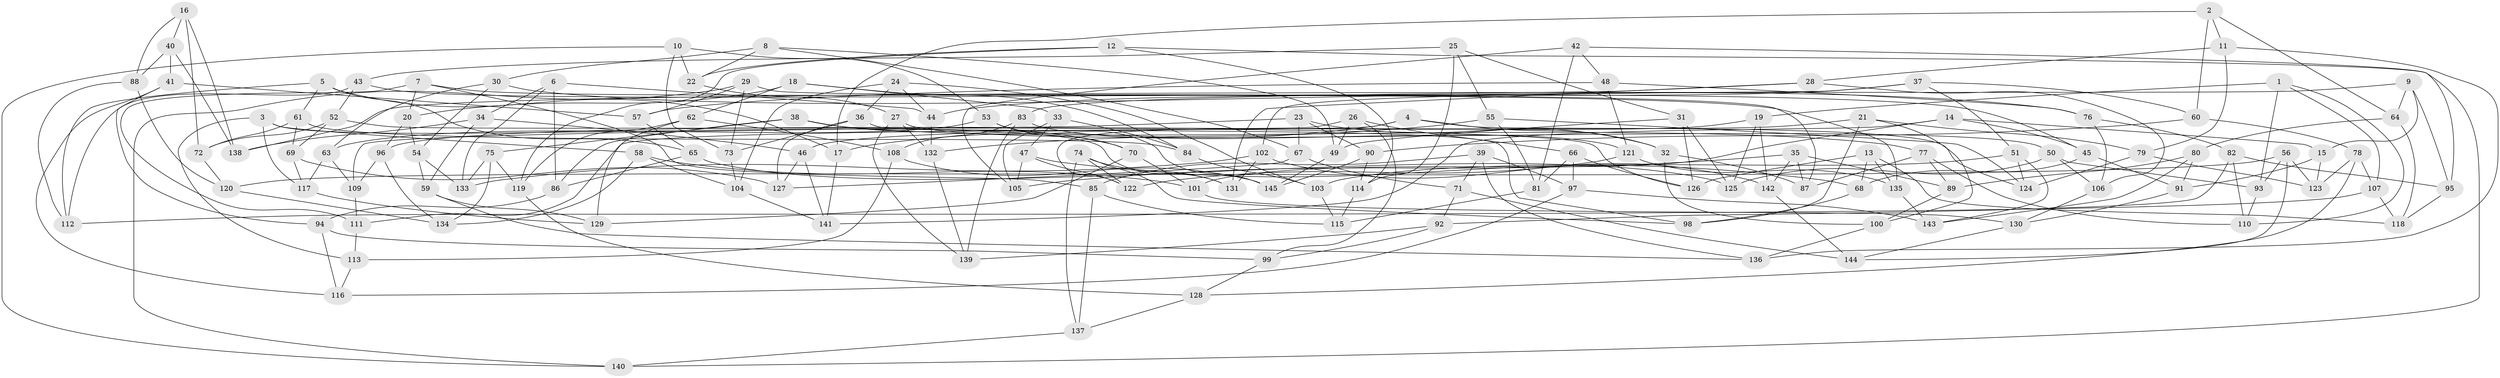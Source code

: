 // Generated by graph-tools (version 1.1) at 2025/50/03/09/25 03:50:45]
// undirected, 145 vertices, 290 edges
graph export_dot {
graph [start="1"]
  node [color=gray90,style=filled];
  1;
  2;
  3;
  4;
  5;
  6;
  7;
  8;
  9;
  10;
  11;
  12;
  13;
  14;
  15;
  16;
  17;
  18;
  19;
  20;
  21;
  22;
  23;
  24;
  25;
  26;
  27;
  28;
  29;
  30;
  31;
  32;
  33;
  34;
  35;
  36;
  37;
  38;
  39;
  40;
  41;
  42;
  43;
  44;
  45;
  46;
  47;
  48;
  49;
  50;
  51;
  52;
  53;
  54;
  55;
  56;
  57;
  58;
  59;
  60;
  61;
  62;
  63;
  64;
  65;
  66;
  67;
  68;
  69;
  70;
  71;
  72;
  73;
  74;
  75;
  76;
  77;
  78;
  79;
  80;
  81;
  82;
  83;
  84;
  85;
  86;
  87;
  88;
  89;
  90;
  91;
  92;
  93;
  94;
  95;
  96;
  97;
  98;
  99;
  100;
  101;
  102;
  103;
  104;
  105;
  106;
  107;
  108;
  109;
  110;
  111;
  112;
  113;
  114;
  115;
  116;
  117;
  118;
  119;
  120;
  121;
  122;
  123;
  124;
  125;
  126;
  127;
  128;
  129;
  130;
  131;
  132;
  133;
  134;
  135;
  136;
  137;
  138;
  139;
  140;
  141;
  142;
  143;
  144;
  145;
  1 -- 93;
  1 -- 110;
  1 -- 107;
  1 -- 19;
  2 -- 60;
  2 -- 17;
  2 -- 64;
  2 -- 11;
  3 -- 58;
  3 -- 131;
  3 -- 113;
  3 -- 117;
  4 -- 111;
  4 -- 124;
  4 -- 17;
  4 -- 32;
  5 -- 17;
  5 -- 61;
  5 -- 112;
  5 -- 65;
  6 -- 86;
  6 -- 44;
  6 -- 133;
  6 -- 34;
  7 -- 20;
  7 -- 135;
  7 -- 85;
  7 -- 111;
  8 -- 30;
  8 -- 49;
  8 -- 67;
  8 -- 22;
  9 -- 15;
  9 -- 95;
  9 -- 64;
  9 -- 138;
  10 -- 140;
  10 -- 73;
  10 -- 53;
  10 -- 22;
  11 -- 28;
  11 -- 79;
  11 -- 136;
  12 -- 114;
  12 -- 22;
  12 -- 119;
  12 -- 140;
  13 -- 135;
  13 -- 118;
  13 -- 68;
  13 -- 126;
  14 -- 15;
  14 -- 141;
  14 -- 101;
  14 -- 45;
  15 -- 123;
  15 -- 91;
  16 -- 138;
  16 -- 88;
  16 -- 72;
  16 -- 40;
  17 -- 141;
  18 -- 84;
  18 -- 33;
  18 -- 62;
  18 -- 20;
  19 -- 142;
  19 -- 96;
  19 -- 125;
  20 -- 54;
  20 -- 96;
  21 -- 98;
  21 -- 79;
  21 -- 46;
  21 -- 100;
  22 -- 27;
  23 -- 109;
  23 -- 67;
  23 -- 32;
  23 -- 90;
  24 -- 44;
  24 -- 104;
  24 -- 36;
  24 -- 103;
  25 -- 43;
  25 -- 31;
  25 -- 55;
  25 -- 114;
  26 -- 49;
  26 -- 66;
  26 -- 122;
  26 -- 99;
  27 -- 139;
  27 -- 132;
  27 -- 50;
  28 -- 131;
  28 -- 83;
  28 -- 106;
  29 -- 87;
  29 -- 140;
  29 -- 57;
  29 -- 73;
  30 -- 76;
  30 -- 54;
  30 -- 63;
  31 -- 125;
  31 -- 126;
  31 -- 49;
  32 -- 100;
  32 -- 87;
  33 -- 84;
  33 -- 105;
  33 -- 47;
  34 -- 46;
  34 -- 138;
  34 -- 59;
  35 -- 89;
  35 -- 105;
  35 -- 87;
  35 -- 142;
  36 -- 98;
  36 -- 127;
  36 -- 73;
  37 -- 102;
  37 -- 44;
  37 -- 51;
  37 -- 60;
  38 -- 77;
  38 -- 70;
  38 -- 86;
  38 -- 75;
  39 -- 85;
  39 -- 71;
  39 -- 97;
  39 -- 136;
  40 -- 41;
  40 -- 138;
  40 -- 88;
  41 -- 116;
  41 -- 94;
  41 -- 57;
  42 -- 95;
  42 -- 81;
  42 -- 48;
  42 -- 105;
  43 -- 45;
  43 -- 112;
  43 -- 52;
  44 -- 132;
  45 -- 68;
  45 -- 91;
  46 -- 141;
  46 -- 127;
  47 -- 68;
  47 -- 105;
  47 -- 122;
  48 -- 57;
  48 -- 121;
  48 -- 76;
  49 -- 145;
  50 -- 106;
  50 -- 93;
  50 -- 125;
  51 -- 124;
  51 -- 103;
  51 -- 143;
  52 -- 69;
  52 -- 126;
  52 -- 72;
  53 -- 145;
  53 -- 63;
  53 -- 70;
  54 -- 59;
  54 -- 133;
  55 -- 132;
  55 -- 81;
  55 -- 124;
  56 -- 93;
  56 -- 144;
  56 -- 123;
  56 -- 120;
  57 -- 65;
  58 -- 134;
  58 -- 101;
  58 -- 104;
  59 -- 136;
  59 -- 129;
  60 -- 90;
  60 -- 78;
  61 -- 72;
  61 -- 69;
  61 -- 84;
  62 -- 129;
  62 -- 119;
  62 -- 108;
  63 -- 109;
  63 -- 117;
  64 -- 80;
  64 -- 118;
  65 -- 86;
  65 -- 125;
  66 -- 81;
  66 -- 97;
  66 -- 126;
  67 -- 127;
  67 -- 71;
  68 -- 98;
  69 -- 117;
  69 -- 127;
  70 -- 101;
  70 -- 129;
  71 -- 144;
  71 -- 92;
  72 -- 120;
  73 -- 104;
  74 -- 98;
  74 -- 122;
  74 -- 131;
  74 -- 137;
  75 -- 119;
  75 -- 134;
  75 -- 133;
  76 -- 106;
  76 -- 82;
  77 -- 89;
  77 -- 110;
  77 -- 87;
  78 -- 123;
  78 -- 107;
  78 -- 128;
  79 -- 124;
  79 -- 123;
  80 -- 143;
  80 -- 91;
  80 -- 89;
  81 -- 115;
  82 -- 92;
  82 -- 95;
  82 -- 110;
  83 -- 139;
  83 -- 121;
  83 -- 108;
  84 -- 103;
  85 -- 137;
  85 -- 115;
  86 -- 94;
  88 -- 112;
  88 -- 120;
  89 -- 100;
  90 -- 145;
  90 -- 114;
  91 -- 130;
  92 -- 99;
  92 -- 139;
  93 -- 110;
  94 -- 99;
  94 -- 116;
  95 -- 118;
  96 -- 134;
  96 -- 109;
  97 -- 116;
  97 -- 143;
  99 -- 128;
  100 -- 136;
  101 -- 130;
  102 -- 131;
  102 -- 133;
  102 -- 142;
  103 -- 115;
  104 -- 141;
  106 -- 130;
  107 -- 118;
  107 -- 112;
  108 -- 113;
  108 -- 145;
  109 -- 111;
  111 -- 113;
  113 -- 116;
  114 -- 115;
  117 -- 129;
  119 -- 128;
  120 -- 134;
  121 -- 122;
  121 -- 135;
  128 -- 137;
  130 -- 144;
  132 -- 139;
  135 -- 143;
  137 -- 140;
  142 -- 144;
}

